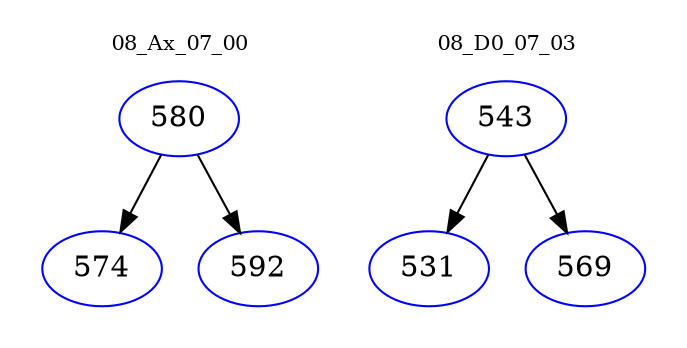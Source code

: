 digraph{
subgraph cluster_0 {
color = white
label = "08_Ax_07_00";
fontsize=10;
T0_580 [label="580", color="blue"]
T0_580 -> T0_574 [color="black"]
T0_574 [label="574", color="blue"]
T0_580 -> T0_592 [color="black"]
T0_592 [label="592", color="blue"]
}
subgraph cluster_1 {
color = white
label = "08_D0_07_03";
fontsize=10;
T1_543 [label="543", color="blue"]
T1_543 -> T1_531 [color="black"]
T1_531 [label="531", color="blue"]
T1_543 -> T1_569 [color="black"]
T1_569 [label="569", color="blue"]
}
}
